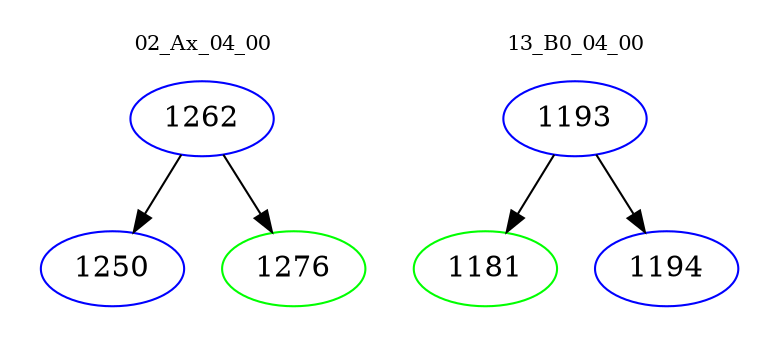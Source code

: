 digraph{
subgraph cluster_0 {
color = white
label = "02_Ax_04_00";
fontsize=10;
T0_1262 [label="1262", color="blue"]
T0_1262 -> T0_1250 [color="black"]
T0_1250 [label="1250", color="blue"]
T0_1262 -> T0_1276 [color="black"]
T0_1276 [label="1276", color="green"]
}
subgraph cluster_1 {
color = white
label = "13_B0_04_00";
fontsize=10;
T1_1193 [label="1193", color="blue"]
T1_1193 -> T1_1181 [color="black"]
T1_1181 [label="1181", color="green"]
T1_1193 -> T1_1194 [color="black"]
T1_1194 [label="1194", color="blue"]
}
}
